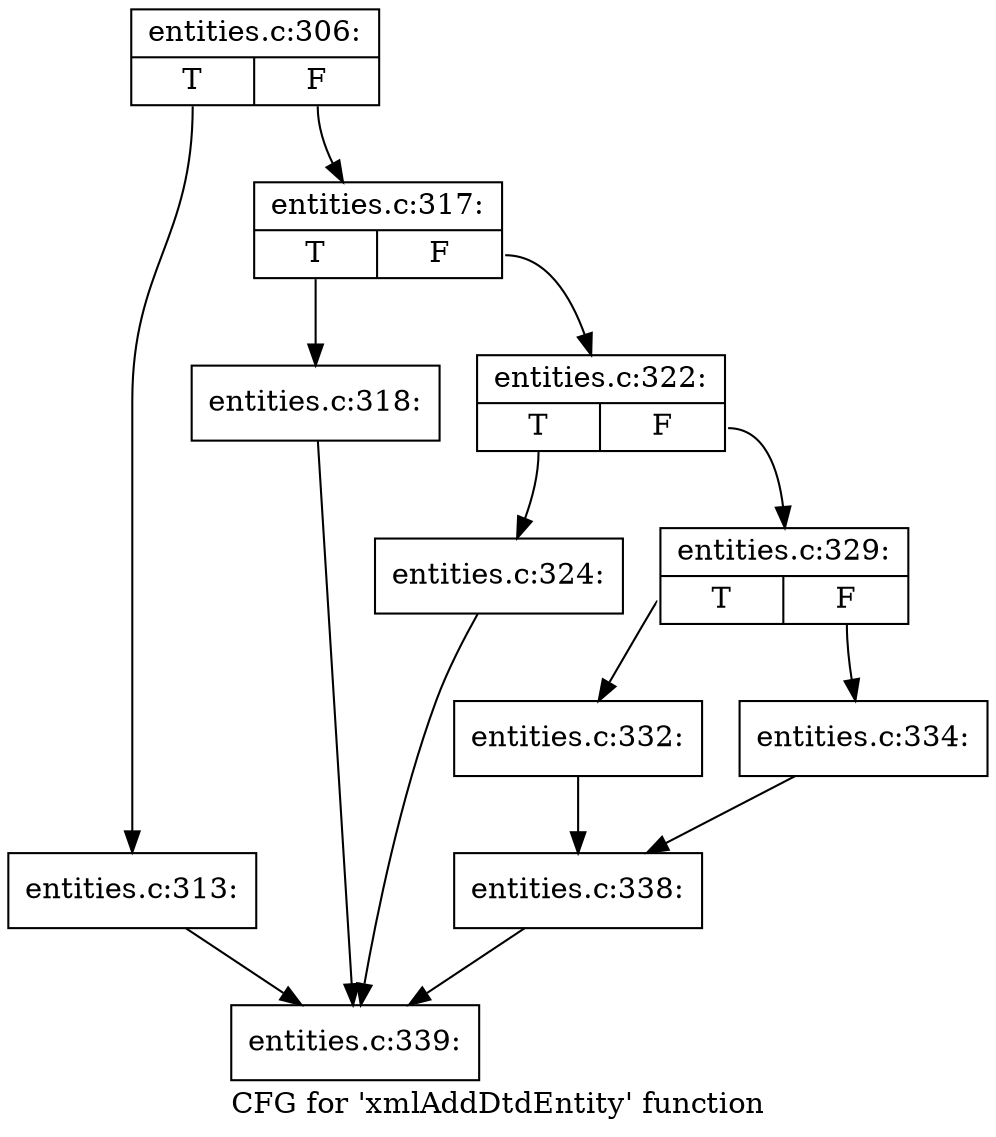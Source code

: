 digraph "CFG for 'xmlAddDtdEntity' function" {
	label="CFG for 'xmlAddDtdEntity' function";

	Node0x559a6211f480 [shape=record,label="{entities.c:306:|{<s0>T|<s1>F}}"];
	Node0x559a6211f480:s0 -> Node0x559a61fc0cd0;
	Node0x559a6211f480:s1 -> Node0x559a61fc0d20;
	Node0x559a61fc0cd0 [shape=record,label="{entities.c:313:}"];
	Node0x559a61fc0cd0 -> Node0x559a62121910;
	Node0x559a61fc0d20 [shape=record,label="{entities.c:317:|{<s0>T|<s1>F}}"];
	Node0x559a61fc0d20:s0 -> Node0x559a6212f620;
	Node0x559a61fc0d20:s1 -> Node0x559a62135a20;
	Node0x559a6212f620 [shape=record,label="{entities.c:318:}"];
	Node0x559a6212f620 -> Node0x559a62121910;
	Node0x559a62135a20 [shape=record,label="{entities.c:322:|{<s0>T|<s1>F}}"];
	Node0x559a62135a20:s0 -> Node0x559a6213a450;
	Node0x559a62135a20:s1 -> Node0x559a6213a4a0;
	Node0x559a6213a450 [shape=record,label="{entities.c:324:}"];
	Node0x559a6213a450 -> Node0x559a62121910;
	Node0x559a6213a4a0 [shape=record,label="{entities.c:329:|{<s0>T|<s1>F}}"];
	Node0x559a6213a4a0:s0 -> Node0x559a6211dd30;
	Node0x559a6213a4a0:s1 -> Node0x559a6213af00;
	Node0x559a6211dd30 [shape=record,label="{entities.c:332:}"];
	Node0x559a6211dd30 -> Node0x559a6213aeb0;
	Node0x559a6213af00 [shape=record,label="{entities.c:334:}"];
	Node0x559a6213af00 -> Node0x559a6213aeb0;
	Node0x559a6213aeb0 [shape=record,label="{entities.c:338:}"];
	Node0x559a6213aeb0 -> Node0x559a62121910;
	Node0x559a62121910 [shape=record,label="{entities.c:339:}"];
}
